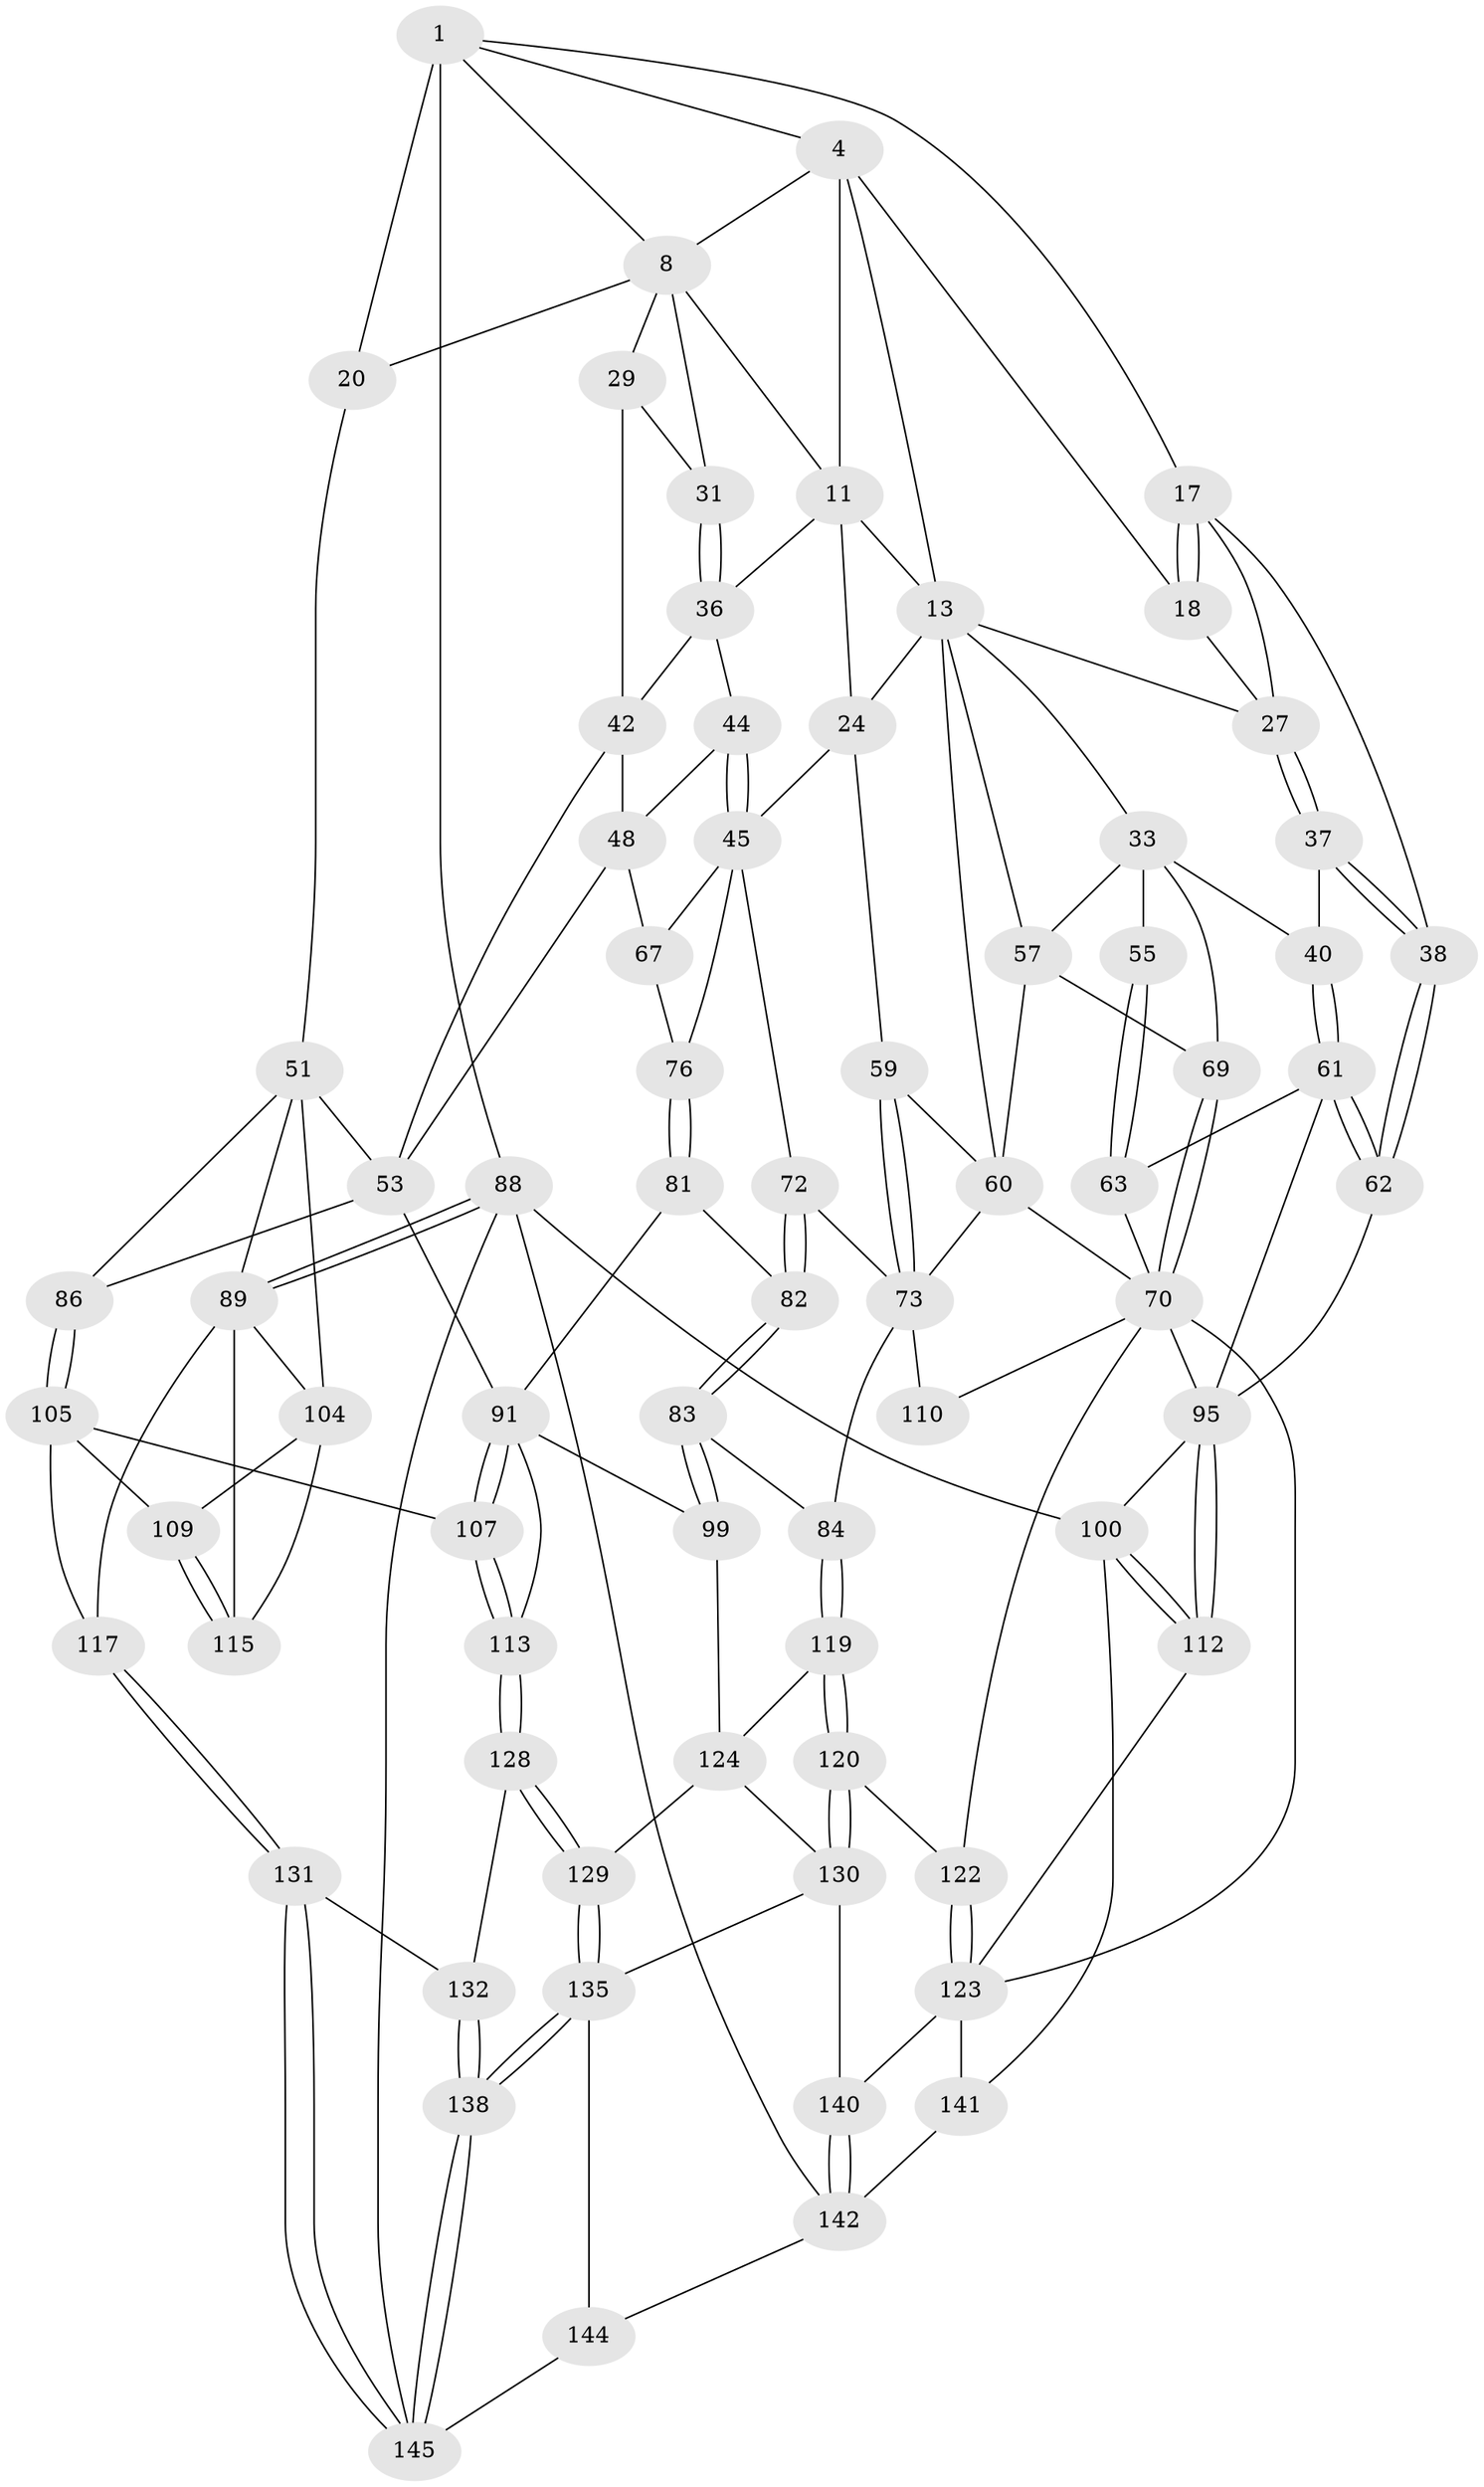 // original degree distribution, {3: 0.02054794520547945, 6: 0.23972602739726026, 4: 0.23972602739726026, 5: 0.5}
// Generated by graph-tools (version 1.1) at 2025/16/03/09/25 04:16:58]
// undirected, 73 vertices, 171 edges
graph export_dot {
graph [start="1"]
  node [color=gray90,style=filled];
  1 [pos="+0.9178295608861664+0",super="+7+2"];
  4 [pos="+0.3453375796351133+0",super="+16+5"];
  8 [pos="+0.8728725830954505+0.125242761699353",super="+9+22"];
  11 [pos="+0.5598118611235116+0.1013640369712718",super="+23+12"];
  13 [pos="+0.4495729309745283+0.18505900310059026",super="+14"];
  17 [pos="+0+0",super="+35"];
  18 [pos="+0.12603806369169068+0.10047551732933392"];
  20 [pos="+1+0.06085222141466669",super="+21"];
  24 [pos="+0.5400863139743898+0.27861371434517473",super="+46+25"];
  27 [pos="+0.12725501185326987+0.14631418738082377",super="+28"];
  29 [pos="+0.8950606968751513+0.29375983931184346",super="+30"];
  31 [pos="+0.7278818924706637+0.1383565425715165"];
  33 [pos="+0.302459192399295+0.2876507757698316",super="+54+34"];
  36 [pos="+0.6153355373903694+0.22838960796379604",super="+43"];
  37 [pos="+0.10451489473729499+0.20803147895946314"];
  38 [pos="+0+0.3638057511897117"];
  40 [pos="+0.17517442691145035+0.3196503149522939"];
  42 [pos="+0.7296080087012318+0.29919114977029004",super="+47"];
  44 [pos="+0.6746803393829778+0.35821356019237344"];
  45 [pos="+0.6344015441233781+0.376509723286449",super="+68"];
  48 [pos="+0.7213713930523955+0.3459702802532778",super="+66"];
  51 [pos="+1+0.4529307421971541",super="+52"];
  53 [pos="+0.8948910872562094+0.4128723350517861",super="+65"];
  55 [pos="+0.2719304475286302+0.40150684145079607"];
  57 [pos="+0.38909522790501827+0.3967921069608156",super="+74"];
  59 [pos="+0.5119188694292536+0.4405125904091526"];
  60 [pos="+0.5045907601144479+0.44026536281978496",super="+75"];
  61 [pos="+0.14622107584950936+0.3618998195286116",super="+64"];
  62 [pos="+0+0.37497706033596306"];
  63 [pos="+0.21252338691012151+0.512979526998956"];
  67 [pos="+0.7357947474313166+0.5086690194987956"];
  69 [pos="+0.3151804120495181+0.48940950120812154"];
  70 [pos="+0.27916284296943256+0.5312659830011527",super="+80"];
  72 [pos="+0.5665254845783226+0.4883713581861646"];
  73 [pos="+0.5262829429839911+0.46988140723179195",super="+77"];
  76 [pos="+0.6835366129616379+0.5469670691560395"];
  81 [pos="+0.6575341879480074+0.5715429369408461"];
  82 [pos="+0.616134829237896+0.5693819121686045"];
  83 [pos="+0.49009965898998575+0.6501552523778739"];
  84 [pos="+0.47149881305060704+0.6516174940268584"];
  86 [pos="+0.8524851941240652+0.6121437788595145"];
  88 [pos="+1+1",super="+102"];
  89 [pos="+1+0.8577592214263695",super="+116+90"];
  91 [pos="+0.7964687876108043+0.6028389971451865",super="+92"];
  95 [pos="+0.12651801586335415+0.6884155686831023",super="+96"];
  99 [pos="+0.6506144719055722+0.7147311606704565"];
  100 [pos="+0+0.6714430184454235",super="+101"];
  104 [pos="+0.9427944387435429+0.6143386395083988",super="+108"];
  105 [pos="+0.8491192064491897+0.677669950414667",super="+106"];
  107 [pos="+0.7086247593898588+0.7362198835212681"];
  109 [pos="+0.8776039618724586+0.6975644877745231"];
  110 [pos="+0.4244112489924595+0.6684822595102784"];
  112 [pos="+0.09070234500855845+0.7122289756856328"];
  113 [pos="+0.7049907661629684+0.7370324889086567"];
  115 [pos="+0.9207393825911423+0.7831389600702486"];
  117 [pos="+0.8888970233949026+0.8765380700813544"];
  119 [pos="+0.4710377552897203+0.7046422522430464",super="+125"];
  120 [pos="+0.4637550774685211+0.7576195951800323",super="+121"];
  122 [pos="+0.36342584334763745+0.8101237377459839"];
  123 [pos="+0.309346766144685+0.8664365806851363",super="+133"];
  124 [pos="+0.6278404236240347+0.7406022996506743",super="+126"];
  128 [pos="+0.7043563721510742+0.7506830665347305"];
  129 [pos="+0.6248837063456609+0.8535774068669588"];
  130 [pos="+0.5106504224306823+0.8180487369728733",super="+137"];
  131 [pos="+0.8446436668944343+0.9213143291046625"];
  132 [pos="+0.7061941937085299+0.756742655015161"];
  135 [pos="+0.6210258792910416+0.898266783036999",super="+136"];
  138 [pos="+0.7147640378370682+0.9490993293166035"];
  140 [pos="+0.33693438166711354+1"];
  141 [pos="+0.08468689006135724+0.8952197568498118"];
  142 [pos="+0.3321501989723617+1",super="+143"];
  144 [pos="+0.4743252388761631+1"];
  145 [pos="+0.7790588153137992+1",super="+146"];
  1 -- 8;
  1 -- 20 [weight=3];
  1 -- 17;
  1 -- 4;
  1 -- 88 [weight=2];
  4 -- 18;
  4 -- 8;
  4 -- 11;
  4 -- 13;
  8 -- 11;
  8 -- 31;
  8 -- 29;
  8 -- 20;
  11 -- 24;
  11 -- 36;
  11 -- 13;
  13 -- 24 [weight=2];
  13 -- 33 [weight=2];
  13 -- 57;
  13 -- 27;
  13 -- 60;
  17 -- 18;
  17 -- 18;
  17 -- 27;
  17 -- 38;
  18 -- 27;
  20 -- 51;
  24 -- 59;
  24 -- 45;
  27 -- 37;
  27 -- 37;
  29 -- 42 [weight=2];
  29 -- 31;
  31 -- 36;
  31 -- 36;
  33 -- 55 [weight=2];
  33 -- 69;
  33 -- 57;
  33 -- 40;
  36 -- 42;
  36 -- 44;
  37 -- 38;
  37 -- 38;
  37 -- 40;
  38 -- 62;
  38 -- 62;
  40 -- 61;
  40 -- 61;
  42 -- 48;
  42 -- 53;
  44 -- 45;
  44 -- 45;
  44 -- 48;
  45 -- 72;
  45 -- 67;
  45 -- 76;
  48 -- 67;
  48 -- 53;
  51 -- 89;
  51 -- 104;
  51 -- 53;
  51 -- 86;
  53 -- 91;
  53 -- 86;
  55 -- 63;
  55 -- 63;
  57 -- 60;
  57 -- 69;
  59 -- 60;
  59 -- 73;
  59 -- 73;
  60 -- 70;
  60 -- 73;
  61 -- 62;
  61 -- 62;
  61 -- 63;
  61 -- 95;
  62 -- 95;
  63 -- 70;
  67 -- 76;
  69 -- 70;
  69 -- 70;
  70 -- 122;
  70 -- 123;
  70 -- 110;
  70 -- 95;
  72 -- 73;
  72 -- 82;
  72 -- 82;
  73 -- 110;
  73 -- 84;
  76 -- 81;
  76 -- 81;
  81 -- 82;
  81 -- 91;
  82 -- 83;
  82 -- 83;
  83 -- 84;
  83 -- 99;
  83 -- 99;
  84 -- 119;
  84 -- 119;
  86 -- 105;
  86 -- 105;
  88 -- 89;
  88 -- 89;
  88 -- 100;
  88 -- 142;
  88 -- 145;
  89 -- 115;
  89 -- 117;
  89 -- 104 [weight=2];
  91 -- 107;
  91 -- 107;
  91 -- 99;
  91 -- 113;
  95 -- 112;
  95 -- 112;
  95 -- 100;
  99 -- 124;
  100 -- 112;
  100 -- 112;
  100 -- 141;
  104 -- 115;
  104 -- 109;
  105 -- 109;
  105 -- 107;
  105 -- 117;
  107 -- 113;
  107 -- 113;
  109 -- 115;
  109 -- 115;
  112 -- 123;
  113 -- 128;
  113 -- 128;
  117 -- 131;
  117 -- 131;
  119 -- 120;
  119 -- 120;
  119 -- 124 [weight=2];
  120 -- 130 [weight=2];
  120 -- 130;
  120 -- 122;
  122 -- 123;
  122 -- 123;
  123 -- 140;
  123 -- 141;
  124 -- 129;
  124 -- 130;
  128 -- 129;
  128 -- 129;
  128 -- 132;
  129 -- 135;
  129 -- 135;
  130 -- 140;
  130 -- 135;
  131 -- 132;
  131 -- 145;
  131 -- 145;
  132 -- 138;
  132 -- 138;
  135 -- 138;
  135 -- 138;
  135 -- 144;
  138 -- 145;
  138 -- 145;
  140 -- 142;
  140 -- 142;
  141 -- 142;
  142 -- 144;
  144 -- 145;
}
